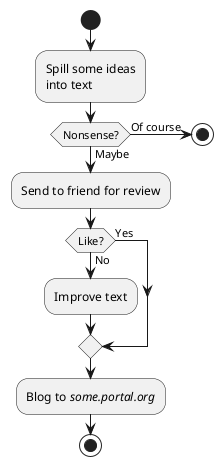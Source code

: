 @startuml
start
:Spill some ideas
into text;
if (Nonsense?) then (Maybe)
    :Send to friend for review;
    if (Like?) then (Yes)
    else (No)
        :Improve text;
    endif
    :Blog to //some.portal.org//;
else (Of course)
    stop
endif
stop
@enduml
